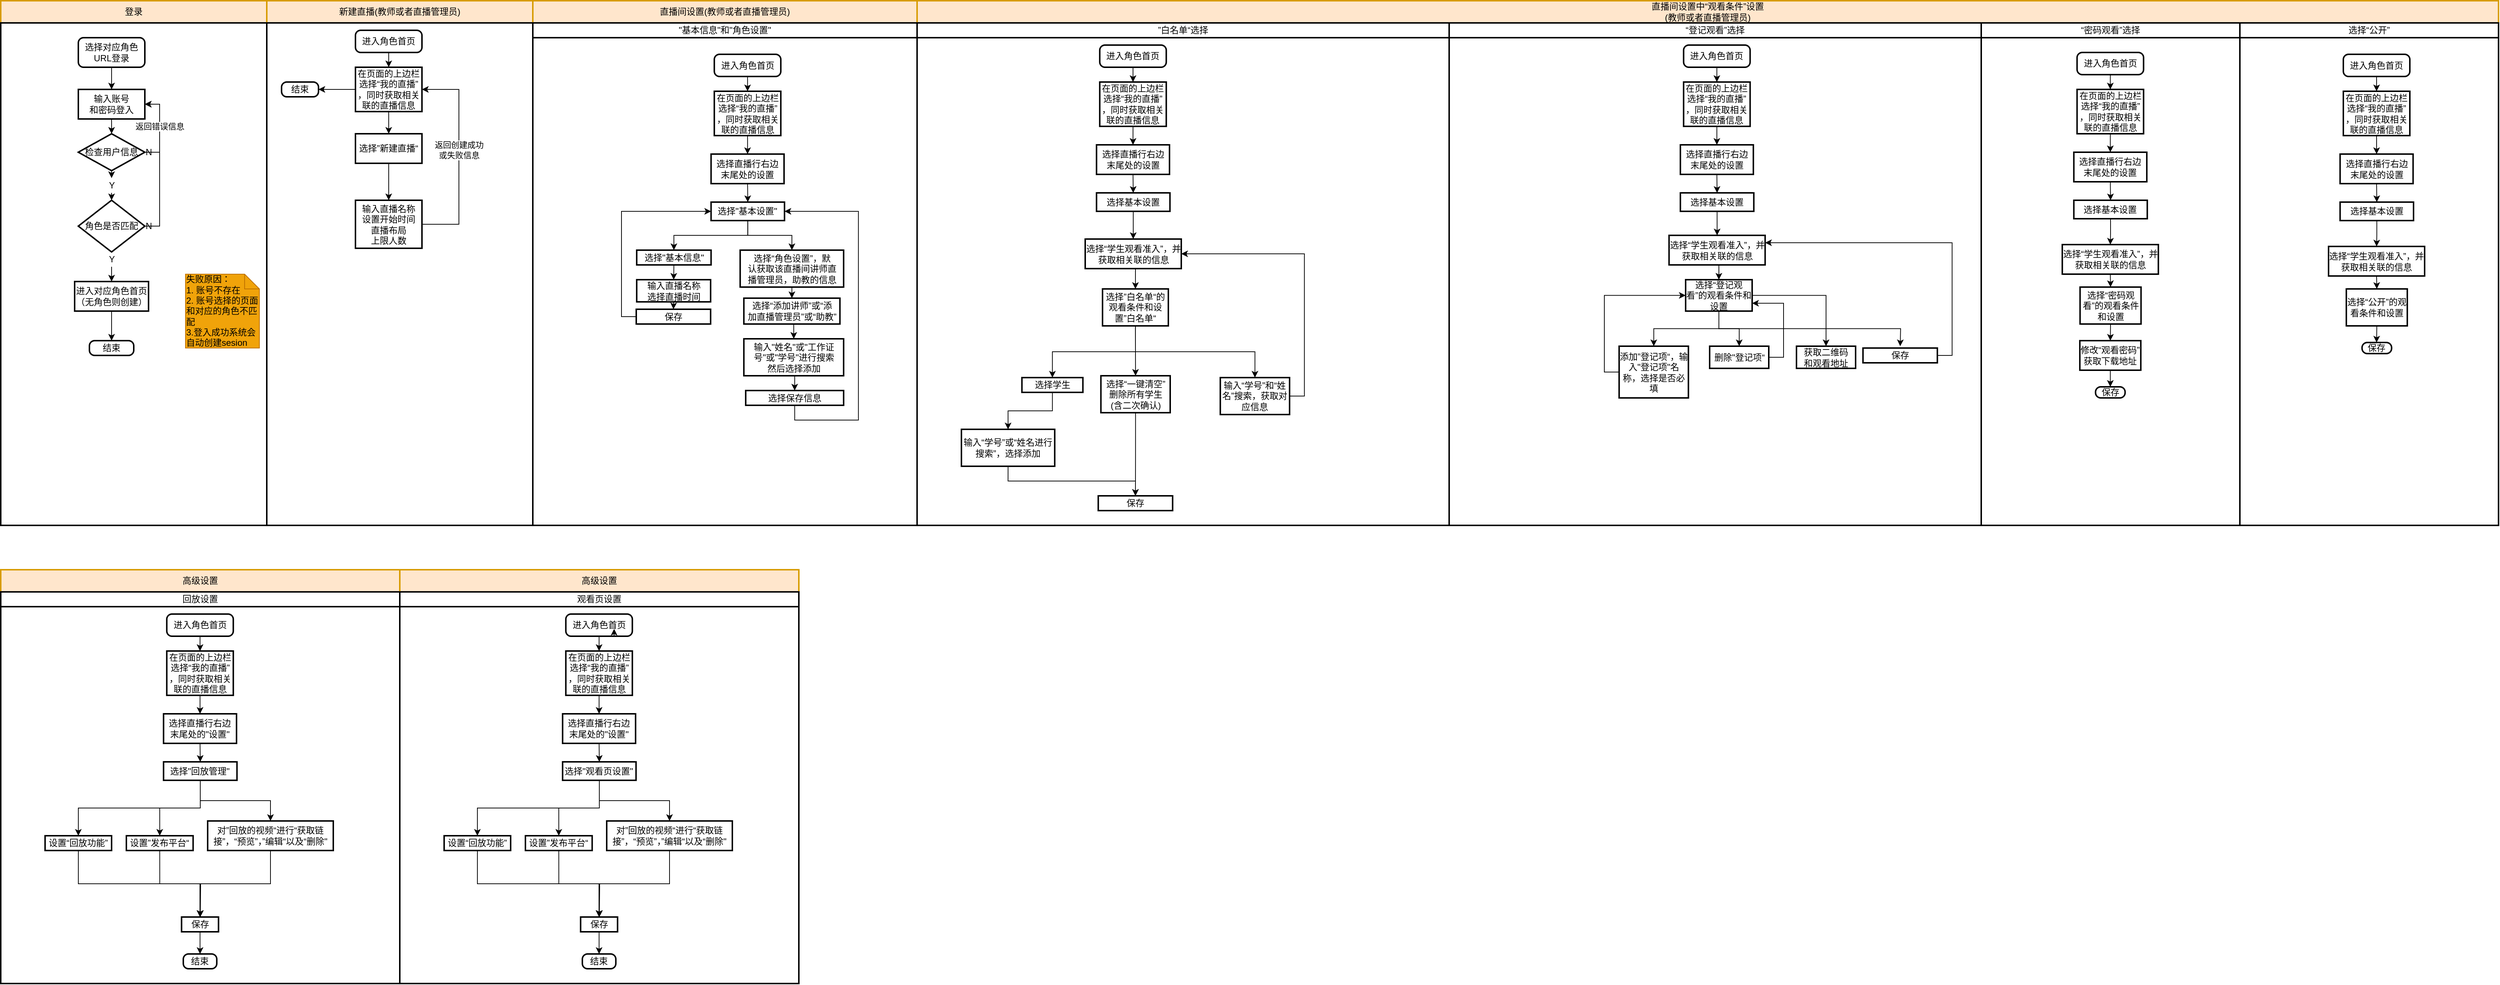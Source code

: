 <mxfile version="14.5.8" type="github">
  <diagram id="oA8IyKsF3Yx61ZeQC1-E" name="第 1 页">
    <mxGraphModel dx="1588" dy="1022" grid="1" gridSize="10" guides="1" tooltips="1" connect="1" arrows="0" fold="1" page="0" pageScale="1" pageWidth="827" pageHeight="1169" math="0" shadow="0">
      <root>
        <mxCell id="0" />
        <mxCell id="1" parent="0" />
        <mxCell id="oK837pcb2hJOdp0-e3fJ-58" value="直播间设置(教师或者直播管理员)" style="rounded=0;whiteSpace=wrap;html=1;absoluteArcSize=1;arcSize=14;strokeWidth=2;fillColor=#ffe6cc;strokeColor=#d79b00;" vertex="1" parent="1">
          <mxGeometry x="340" y="-180" width="520" height="30" as="geometry" />
        </mxCell>
        <mxCell id="oK837pcb2hJOdp0-e3fJ-33" value="新建直播(教师或者直播管理员)" style="rounded=0;whiteSpace=wrap;html=1;absoluteArcSize=1;arcSize=14;strokeWidth=2;fillColor=#ffe6cc;strokeColor=#d79b00;" vertex="1" parent="1">
          <mxGeometry x="-20" y="-180" width="360" height="30" as="geometry" />
        </mxCell>
        <mxCell id="wH8P1-acbnSa7T-rEP_i-136" value="登录" style="rounded=0;whiteSpace=wrap;html=1;absoluteArcSize=1;arcSize=14;strokeWidth=2;fillColor=#ffe6cc;strokeColor=#d79b00;" parent="1" vertex="1">
          <mxGeometry x="-380" y="-180" width="360" height="30" as="geometry" />
        </mxCell>
        <mxCell id="oK837pcb2hJOdp0-e3fJ-192" value="直播间设置中“观看条件”设置&lt;br&gt;(教师或者直播管理员)" style="rounded=0;whiteSpace=wrap;html=1;absoluteArcSize=1;arcSize=14;strokeWidth=2;fillColor=#ffe6cc;strokeColor=#d79b00;" vertex="1" parent="1">
          <mxGeometry x="860" y="-180" width="2140" height="30" as="geometry" />
        </mxCell>
        <mxCell id="oK837pcb2hJOdp0-e3fJ-337" value="" style="rounded=0;whiteSpace=wrap;html=1;absoluteArcSize=1;arcSize=14;strokeWidth=2;" vertex="1" parent="1">
          <mxGeometry x="2300" y="-150" width="350" height="680" as="geometry" />
        </mxCell>
        <mxCell id="oK837pcb2hJOdp0-e3fJ-332" value="" style="rounded=0;whiteSpace=wrap;html=1;absoluteArcSize=1;arcSize=14;strokeWidth=2;" vertex="1" parent="1">
          <mxGeometry x="1580" y="-150" width="720" height="680" as="geometry" />
        </mxCell>
        <mxCell id="oK837pcb2hJOdp0-e3fJ-239" value="" style="rounded=0;whiteSpace=wrap;html=1;absoluteArcSize=1;arcSize=14;strokeWidth=2;" vertex="1" parent="1">
          <mxGeometry x="860" y="-150" width="720" height="680" as="geometry" />
        </mxCell>
        <mxCell id="wH8P1-acbnSa7T-rEP_i-134" value="" style="rounded=0;whiteSpace=wrap;html=1;absoluteArcSize=1;arcSize=14;strokeWidth=2;" parent="1" vertex="1">
          <mxGeometry x="-380" y="-150" width="360" height="680" as="geometry" />
        </mxCell>
        <mxCell id="wH8P1-acbnSa7T-rEP_i-140" style="edgeStyle=orthogonalEdgeStyle;rounded=0;orthogonalLoop=1;jettySize=auto;html=1;exitX=0.5;exitY=1;exitDx=0;exitDy=0;" parent="1" source="wH8P1-acbnSa7T-rEP_i-137" target="wH8P1-acbnSa7T-rEP_i-139" edge="1">
          <mxGeometry relative="1" as="geometry" />
        </mxCell>
        <mxCell id="wH8P1-acbnSa7T-rEP_i-137" value="输入账号&lt;br&gt;和密码登入" style="rounded=0;whiteSpace=wrap;html=1;absoluteArcSize=1;arcSize=14;strokeWidth=2;" parent="1" vertex="1">
          <mxGeometry x="-275" y="-60" width="90" height="40" as="geometry" />
        </mxCell>
        <mxCell id="oK837pcb2hJOdp0-e3fJ-7" style="edgeStyle=orthogonalEdgeStyle;rounded=0;orthogonalLoop=1;jettySize=auto;html=1;exitX=0.5;exitY=1;exitDx=0;exitDy=0;exitPerimeter=0;entryX=0.5;entryY=0;entryDx=0;entryDy=0;entryPerimeter=0;" edge="1" parent="1" source="oK837pcb2hJOdp0-e3fJ-8" target="oK837pcb2hJOdp0-e3fJ-6">
          <mxGeometry relative="1" as="geometry" />
        </mxCell>
        <mxCell id="oK837pcb2hJOdp0-e3fJ-26" style="edgeStyle=orthogonalEdgeStyle;rounded=0;orthogonalLoop=1;jettySize=auto;html=1;exitX=1;exitY=0.5;exitDx=0;exitDy=0;exitPerimeter=0;entryX=1;entryY=0.5;entryDx=0;entryDy=0;" edge="1" parent="1" source="wH8P1-acbnSa7T-rEP_i-139" target="wH8P1-acbnSa7T-rEP_i-137">
          <mxGeometry relative="1" as="geometry" />
        </mxCell>
        <mxCell id="wH8P1-acbnSa7T-rEP_i-139" value="检查用户信息&lt;br&gt;" style="strokeWidth=2;html=1;shape=mxgraph.flowchart.decision;whiteSpace=wrap;rounded=0;" parent="1" vertex="1">
          <mxGeometry x="-275" width="90" height="50" as="geometry" />
        </mxCell>
        <mxCell id="oK837pcb2hJOdp0-e3fJ-11" style="edgeStyle=orthogonalEdgeStyle;rounded=0;orthogonalLoop=1;jettySize=auto;html=1;exitX=0.5;exitY=1;exitDx=0;exitDy=0;exitPerimeter=0;entryX=0.5;entryY=0;entryDx=0;entryDy=0;" edge="1" parent="1" source="oK837pcb2hJOdp0-e3fJ-12" target="oK837pcb2hJOdp0-e3fJ-10">
          <mxGeometry relative="1" as="geometry" />
        </mxCell>
        <mxCell id="oK837pcb2hJOdp0-e3fJ-24" style="edgeStyle=orthogonalEdgeStyle;rounded=0;orthogonalLoop=1;jettySize=auto;html=1;exitX=1;exitY=0.5;exitDx=0;exitDy=0;exitPerimeter=0;entryX=1;entryY=0.5;entryDx=0;entryDy=0;" edge="1" parent="1" source="oK837pcb2hJOdp0-e3fJ-6" target="wH8P1-acbnSa7T-rEP_i-137">
          <mxGeometry relative="1" as="geometry">
            <Array as="points">
              <mxPoint x="-165" y="125" />
              <mxPoint x="-165" y="-40" />
            </Array>
          </mxGeometry>
        </mxCell>
        <mxCell id="oK837pcb2hJOdp0-e3fJ-29" value="返回错误信息" style="edgeLabel;html=1;align=center;verticalAlign=middle;resizable=0;points=[];" vertex="1" connectable="0" parent="oK837pcb2hJOdp0-e3fJ-24">
          <mxGeometry x="0.512" relative="1" as="geometry">
            <mxPoint as="offset" />
          </mxGeometry>
        </mxCell>
        <mxCell id="oK837pcb2hJOdp0-e3fJ-6" value="角色是否匹配" style="strokeWidth=2;html=1;shape=mxgraph.flowchart.decision;whiteSpace=wrap;rounded=0;" vertex="1" parent="1">
          <mxGeometry x="-275" y="90" width="90" height="70" as="geometry" />
        </mxCell>
        <mxCell id="oK837pcb2hJOdp0-e3fJ-8" value="Y" style="text;html=1;resizable=0;autosize=1;align=center;verticalAlign=middle;points=[];fillColor=none;strokeColor=none;rounded=0;" vertex="1" parent="1">
          <mxGeometry x="-240" y="60" width="20" height="20" as="geometry" />
        </mxCell>
        <mxCell id="oK837pcb2hJOdp0-e3fJ-9" style="edgeStyle=orthogonalEdgeStyle;rounded=0;orthogonalLoop=1;jettySize=auto;html=1;exitX=0.5;exitY=1;exitDx=0;exitDy=0;exitPerimeter=0;entryX=0.5;entryY=0;entryDx=0;entryDy=0;entryPerimeter=0;" edge="1" parent="1" source="wH8P1-acbnSa7T-rEP_i-139" target="oK837pcb2hJOdp0-e3fJ-8">
          <mxGeometry relative="1" as="geometry">
            <mxPoint x="-230" y="50" as="sourcePoint" />
            <mxPoint x="-230" y="80" as="targetPoint" />
          </mxGeometry>
        </mxCell>
        <mxCell id="oK837pcb2hJOdp0-e3fJ-15" style="edgeStyle=orthogonalEdgeStyle;rounded=0;orthogonalLoop=1;jettySize=auto;html=1;exitX=0.5;exitY=1;exitDx=0;exitDy=0;entryX=0.5;entryY=0;entryDx=0;entryDy=0;" edge="1" parent="1" source="oK837pcb2hJOdp0-e3fJ-10" target="oK837pcb2hJOdp0-e3fJ-14">
          <mxGeometry relative="1" as="geometry" />
        </mxCell>
        <mxCell id="oK837pcb2hJOdp0-e3fJ-10" value="进入对应角色首页&lt;br&gt;（无角色则创建）" style="rounded=0;whiteSpace=wrap;html=1;absoluteArcSize=1;arcSize=14;strokeWidth=2;" vertex="1" parent="1">
          <mxGeometry x="-280" y="200" width="100" height="40" as="geometry" />
        </mxCell>
        <mxCell id="oK837pcb2hJOdp0-e3fJ-12" value="Y" style="text;html=1;resizable=0;autosize=1;align=center;verticalAlign=middle;points=[];fillColor=none;strokeColor=none;rounded=0;" vertex="1" parent="1">
          <mxGeometry x="-240" y="160" width="20" height="20" as="geometry" />
        </mxCell>
        <mxCell id="oK837pcb2hJOdp0-e3fJ-13" style="edgeStyle=orthogonalEdgeStyle;rounded=0;orthogonalLoop=1;jettySize=auto;html=1;exitX=0.5;exitY=1;exitDx=0;exitDy=0;exitPerimeter=0;entryX=0.5;entryY=0;entryDx=0;entryDy=0;" edge="1" parent="1" source="oK837pcb2hJOdp0-e3fJ-6" target="oK837pcb2hJOdp0-e3fJ-12">
          <mxGeometry relative="1" as="geometry">
            <mxPoint x="-230" y="160" as="sourcePoint" />
            <mxPoint x="-230" y="200" as="targetPoint" />
          </mxGeometry>
        </mxCell>
        <mxCell id="oK837pcb2hJOdp0-e3fJ-14" value="结束" style="rounded=1;whiteSpace=wrap;html=1;absoluteArcSize=1;arcSize=14;strokeWidth=2;" vertex="1" parent="1">
          <mxGeometry x="-260" y="280" width="60" height="20" as="geometry" />
        </mxCell>
        <mxCell id="oK837pcb2hJOdp0-e3fJ-19" style="edgeStyle=orthogonalEdgeStyle;rounded=0;orthogonalLoop=1;jettySize=auto;html=1;exitX=0.5;exitY=1;exitDx=0;exitDy=0;entryX=0.5;entryY=0;entryDx=0;entryDy=0;" edge="1" parent="1" source="oK837pcb2hJOdp0-e3fJ-18" target="wH8P1-acbnSa7T-rEP_i-137">
          <mxGeometry relative="1" as="geometry" />
        </mxCell>
        <mxCell id="oK837pcb2hJOdp0-e3fJ-18" value="选择对应角色&lt;br&gt;URL登录" style="rounded=1;whiteSpace=wrap;html=1;absoluteArcSize=1;arcSize=14;strokeWidth=2;" vertex="1" parent="1">
          <mxGeometry x="-275" y="-130" width="90" height="40" as="geometry" />
        </mxCell>
        <mxCell id="oK837pcb2hJOdp0-e3fJ-27" value="N" style="text;html=1;resizable=0;autosize=1;align=center;verticalAlign=middle;points=[];fillColor=none;strokeColor=none;rounded=0;" vertex="1" parent="1">
          <mxGeometry x="-190" y="115" width="20" height="20" as="geometry" />
        </mxCell>
        <mxCell id="oK837pcb2hJOdp0-e3fJ-28" value="N" style="text;html=1;resizable=0;autosize=1;align=center;verticalAlign=middle;points=[];fillColor=none;strokeColor=none;rounded=0;" vertex="1" parent="1">
          <mxGeometry x="-190" y="15" width="20" height="20" as="geometry" />
        </mxCell>
        <mxCell id="oK837pcb2hJOdp0-e3fJ-31" value="&lt;div style=&quot;text-align: left&quot;&gt;&lt;span style=&quot;color: rgb(0 , 0 , 0)&quot;&gt;失败原因：&lt;/span&gt;&lt;/div&gt;&lt;span style=&quot;color: rgb(0 , 0 , 0)&quot;&gt;&lt;div style=&quot;text-align: left&quot;&gt;&lt;span&gt;1. 账号不存在&lt;/span&gt;&lt;/div&gt;&lt;div style=&quot;text-align: left&quot;&gt;&lt;span&gt;2. 账号选择的页面和对应的角色不匹配&lt;/span&gt;&lt;/div&gt;&lt;div style=&quot;text-align: left&quot;&gt;&lt;span&gt;3.登入成功系统会自动创建sesion&lt;/span&gt;&lt;/div&gt;&lt;/span&gt;" style="shape=note;size=20;whiteSpace=wrap;html=1;rounded=1;fillColor=#f0a30a;strokeColor=#BD7000;fontColor=#ffffff;" vertex="1" parent="1">
          <mxGeometry x="-130" y="190" width="100" height="100" as="geometry" />
        </mxCell>
        <mxCell id="oK837pcb2hJOdp0-e3fJ-34" value="" style="rounded=0;whiteSpace=wrap;html=1;absoluteArcSize=1;arcSize=14;strokeWidth=2;" vertex="1" parent="1">
          <mxGeometry x="-20" y="-150" width="360" height="680" as="geometry" />
        </mxCell>
        <mxCell id="oK837pcb2hJOdp0-e3fJ-53" style="edgeStyle=orthogonalEdgeStyle;rounded=0;orthogonalLoop=1;jettySize=auto;html=1;exitX=0.5;exitY=1;exitDx=0;exitDy=0;entryX=0.5;entryY=0;entryDx=0;entryDy=0;" edge="1" parent="1" source="oK837pcb2hJOdp0-e3fJ-35" target="oK837pcb2hJOdp0-e3fJ-43">
          <mxGeometry relative="1" as="geometry" />
        </mxCell>
        <mxCell id="oK837pcb2hJOdp0-e3fJ-35" value="进入角色首页" style="rounded=1;whiteSpace=wrap;html=1;absoluteArcSize=1;arcSize=14;strokeWidth=2;" vertex="1" parent="1">
          <mxGeometry x="100" y="-140" width="90" height="30" as="geometry" />
        </mxCell>
        <mxCell id="oK837pcb2hJOdp0-e3fJ-39" style="edgeStyle=orthogonalEdgeStyle;rounded=0;orthogonalLoop=1;jettySize=auto;html=1;exitX=0.5;exitY=1;exitDx=0;exitDy=0;entryX=0.5;entryY=0;entryDx=0;entryDy=0;" edge="1" parent="1" source="oK837pcb2hJOdp0-e3fJ-36" target="oK837pcb2hJOdp0-e3fJ-38">
          <mxGeometry relative="1" as="geometry" />
        </mxCell>
        <mxCell id="oK837pcb2hJOdp0-e3fJ-36" value="选择”新建直播“" style="rounded=0;whiteSpace=wrap;html=1;absoluteArcSize=1;arcSize=14;strokeWidth=2;" vertex="1" parent="1">
          <mxGeometry x="100" width="90" height="40" as="geometry" />
        </mxCell>
        <mxCell id="oK837pcb2hJOdp0-e3fJ-54" style="edgeStyle=orthogonalEdgeStyle;rounded=0;orthogonalLoop=1;jettySize=auto;html=1;exitX=1;exitY=0.5;exitDx=0;exitDy=0;entryX=1;entryY=0.5;entryDx=0;entryDy=0;" edge="1" parent="1" source="oK837pcb2hJOdp0-e3fJ-38" target="oK837pcb2hJOdp0-e3fJ-43">
          <mxGeometry relative="1" as="geometry">
            <Array as="points">
              <mxPoint x="240" y="123" />
              <mxPoint x="240" y="-60" />
            </Array>
          </mxGeometry>
        </mxCell>
        <mxCell id="oK837pcb2hJOdp0-e3fJ-55" value="返回创建成功&lt;br&gt;或失败信息" style="edgeLabel;html=1;align=center;verticalAlign=middle;resizable=0;points=[];" vertex="1" connectable="0" parent="oK837pcb2hJOdp0-e3fJ-54">
          <mxGeometry x="0.07" relative="1" as="geometry">
            <mxPoint as="offset" />
          </mxGeometry>
        </mxCell>
        <mxCell id="oK837pcb2hJOdp0-e3fJ-38" value="输入直播名称&lt;br&gt;设置开始时间&lt;br&gt;直播布局&lt;br&gt;上限人数" style="rounded=0;whiteSpace=wrap;html=1;absoluteArcSize=1;arcSize=14;strokeWidth=2;" vertex="1" parent="1">
          <mxGeometry x="100" y="90" width="90" height="65" as="geometry" />
        </mxCell>
        <mxCell id="oK837pcb2hJOdp0-e3fJ-45" style="edgeStyle=orthogonalEdgeStyle;rounded=0;orthogonalLoop=1;jettySize=auto;html=1;exitX=0.5;exitY=1;exitDx=0;exitDy=0;entryX=0.5;entryY=0;entryDx=0;entryDy=0;" edge="1" parent="1" source="oK837pcb2hJOdp0-e3fJ-43" target="oK837pcb2hJOdp0-e3fJ-36">
          <mxGeometry relative="1" as="geometry" />
        </mxCell>
        <mxCell id="oK837pcb2hJOdp0-e3fJ-57" style="edgeStyle=orthogonalEdgeStyle;rounded=0;orthogonalLoop=1;jettySize=auto;html=1;exitX=0;exitY=0.5;exitDx=0;exitDy=0;entryX=1;entryY=0.5;entryDx=0;entryDy=0;" edge="1" parent="1" source="oK837pcb2hJOdp0-e3fJ-43" target="oK837pcb2hJOdp0-e3fJ-56">
          <mxGeometry relative="1" as="geometry" />
        </mxCell>
        <mxCell id="oK837pcb2hJOdp0-e3fJ-43" value="在页面的上边栏&lt;br&gt;选择“我的直播”&lt;br&gt;，同时获取相关联的直播信息" style="rounded=0;whiteSpace=wrap;html=1;absoluteArcSize=1;arcSize=14;strokeWidth=2;" vertex="1" parent="1">
          <mxGeometry x="100" y="-90" width="90" height="60" as="geometry" />
        </mxCell>
        <mxCell id="oK837pcb2hJOdp0-e3fJ-56" value="结束" style="rounded=1;whiteSpace=wrap;html=1;absoluteArcSize=1;arcSize=14;strokeWidth=2;" vertex="1" parent="1">
          <mxGeometry y="-70" width="50" height="20" as="geometry" />
        </mxCell>
        <mxCell id="oK837pcb2hJOdp0-e3fJ-59" value="" style="rounded=0;whiteSpace=wrap;html=1;absoluteArcSize=1;arcSize=14;strokeWidth=2;" vertex="1" parent="1">
          <mxGeometry x="340" y="-150" width="520" height="680" as="geometry" />
        </mxCell>
        <mxCell id="oK837pcb2hJOdp0-e3fJ-62" style="edgeStyle=orthogonalEdgeStyle;rounded=0;orthogonalLoop=1;jettySize=auto;html=1;exitX=0.5;exitY=1;exitDx=0;exitDy=0;entryX=0.5;entryY=0;entryDx=0;entryDy=0;" edge="1" parent="1" source="oK837pcb2hJOdp0-e3fJ-60" target="oK837pcb2hJOdp0-e3fJ-61">
          <mxGeometry relative="1" as="geometry" />
        </mxCell>
        <mxCell id="oK837pcb2hJOdp0-e3fJ-60" value="进入角色首页" style="rounded=1;whiteSpace=wrap;html=1;absoluteArcSize=1;arcSize=14;strokeWidth=2;" vertex="1" parent="1">
          <mxGeometry x="585.6" y="-107.5" width="90" height="30" as="geometry" />
        </mxCell>
        <mxCell id="oK837pcb2hJOdp0-e3fJ-64" style="edgeStyle=orthogonalEdgeStyle;rounded=0;orthogonalLoop=1;jettySize=auto;html=1;exitX=0.5;exitY=1;exitDx=0;exitDy=0;entryX=0.5;entryY=0;entryDx=0;entryDy=0;" edge="1" parent="1" source="oK837pcb2hJOdp0-e3fJ-61" target="oK837pcb2hJOdp0-e3fJ-63">
          <mxGeometry relative="1" as="geometry" />
        </mxCell>
        <mxCell id="oK837pcb2hJOdp0-e3fJ-61" value="在页面的上边栏&lt;br&gt;选择“我的直播”&lt;br&gt;，同时获取相关联的直播信息" style="rounded=0;whiteSpace=wrap;html=1;absoluteArcSize=1;arcSize=14;strokeWidth=2;" vertex="1" parent="1">
          <mxGeometry x="585.6" y="-57.5" width="90" height="60" as="geometry" />
        </mxCell>
        <mxCell id="oK837pcb2hJOdp0-e3fJ-66" style="edgeStyle=orthogonalEdgeStyle;rounded=0;orthogonalLoop=1;jettySize=auto;html=1;exitX=0.5;exitY=1;exitDx=0;exitDy=0;entryX=0.5;entryY=0;entryDx=0;entryDy=0;" edge="1" parent="1" source="oK837pcb2hJOdp0-e3fJ-63" target="oK837pcb2hJOdp0-e3fJ-65">
          <mxGeometry relative="1" as="geometry" />
        </mxCell>
        <mxCell id="oK837pcb2hJOdp0-e3fJ-63" value="选择直播行右边&lt;br&gt;末尾处的设置" style="rounded=0;whiteSpace=wrap;html=1;absoluteArcSize=1;arcSize=14;strokeWidth=2;" vertex="1" parent="1">
          <mxGeometry x="581.23" y="27.5" width="98.75" height="40" as="geometry" />
        </mxCell>
        <mxCell id="oK837pcb2hJOdp0-e3fJ-68" style="edgeStyle=orthogonalEdgeStyle;rounded=0;orthogonalLoop=1;jettySize=auto;html=1;exitX=0.5;exitY=1;exitDx=0;exitDy=0;entryX=0.5;entryY=0;entryDx=0;entryDy=0;" edge="1" parent="1" source="oK837pcb2hJOdp0-e3fJ-65" target="oK837pcb2hJOdp0-e3fJ-67">
          <mxGeometry relative="1" as="geometry" />
        </mxCell>
        <mxCell id="oK837pcb2hJOdp0-e3fJ-76" style="edgeStyle=orthogonalEdgeStyle;rounded=0;orthogonalLoop=1;jettySize=auto;html=1;exitX=0.5;exitY=1;exitDx=0;exitDy=0;entryX=0.5;entryY=0;entryDx=0;entryDy=0;" edge="1" parent="1" source="oK837pcb2hJOdp0-e3fJ-65" target="oK837pcb2hJOdp0-e3fJ-74">
          <mxGeometry relative="1" as="geometry" />
        </mxCell>
        <mxCell id="oK837pcb2hJOdp0-e3fJ-65" value="选择&quot;基本设置&quot;" style="rounded=0;whiteSpace=wrap;html=1;absoluteArcSize=1;arcSize=14;strokeWidth=2;" vertex="1" parent="1">
          <mxGeometry x="581.23" y="92.5" width="99.37" height="25" as="geometry" />
        </mxCell>
        <mxCell id="oK837pcb2hJOdp0-e3fJ-70" style="edgeStyle=orthogonalEdgeStyle;rounded=0;orthogonalLoop=1;jettySize=auto;html=1;exitX=0.5;exitY=1;exitDx=0;exitDy=0;entryX=0.5;entryY=0;entryDx=0;entryDy=0;" edge="1" parent="1" source="oK837pcb2hJOdp0-e3fJ-67" target="oK837pcb2hJOdp0-e3fJ-69">
          <mxGeometry relative="1" as="geometry" />
        </mxCell>
        <mxCell id="oK837pcb2hJOdp0-e3fJ-67" value="选择&quot;基本信息&quot;" style="rounded=0;whiteSpace=wrap;html=1;absoluteArcSize=1;arcSize=14;strokeWidth=2;" vertex="1" parent="1">
          <mxGeometry x="480.6" y="157.5" width="100.63" height="20" as="geometry" />
        </mxCell>
        <mxCell id="oK837pcb2hJOdp0-e3fJ-72" style="edgeStyle=orthogonalEdgeStyle;rounded=0;orthogonalLoop=1;jettySize=auto;html=1;exitX=0.5;exitY=1;exitDx=0;exitDy=0;entryX=0.5;entryY=0;entryDx=0;entryDy=0;" edge="1" parent="1" source="oK837pcb2hJOdp0-e3fJ-69" target="oK837pcb2hJOdp0-e3fJ-71">
          <mxGeometry relative="1" as="geometry" />
        </mxCell>
        <mxCell id="oK837pcb2hJOdp0-e3fJ-69" value="输入直播名称&lt;br&gt;选择直播时间" style="rounded=0;whiteSpace=wrap;html=1;absoluteArcSize=1;arcSize=14;strokeWidth=2;" vertex="1" parent="1">
          <mxGeometry x="480.6" y="197.5" width="100" height="30" as="geometry" />
        </mxCell>
        <mxCell id="oK837pcb2hJOdp0-e3fJ-73" style="edgeStyle=orthogonalEdgeStyle;rounded=0;orthogonalLoop=1;jettySize=auto;html=1;exitX=0;exitY=0.5;exitDx=0;exitDy=0;entryX=0;entryY=0.5;entryDx=0;entryDy=0;" edge="1" parent="1" source="oK837pcb2hJOdp0-e3fJ-71" target="oK837pcb2hJOdp0-e3fJ-65">
          <mxGeometry relative="1" as="geometry" />
        </mxCell>
        <mxCell id="oK837pcb2hJOdp0-e3fJ-71" value="保存" style="rounded=0;whiteSpace=wrap;html=1;absoluteArcSize=1;arcSize=14;strokeWidth=2;" vertex="1" parent="1">
          <mxGeometry x="479.97" y="237.5" width="100.63" height="20" as="geometry" />
        </mxCell>
        <mxCell id="oK837pcb2hJOdp0-e3fJ-79" style="edgeStyle=orthogonalEdgeStyle;rounded=0;orthogonalLoop=1;jettySize=auto;html=1;exitX=0.5;exitY=1;exitDx=0;exitDy=0;entryX=0.5;entryY=0;entryDx=0;entryDy=0;" edge="1" parent="1" source="oK837pcb2hJOdp0-e3fJ-74" target="oK837pcb2hJOdp0-e3fJ-78">
          <mxGeometry relative="1" as="geometry" />
        </mxCell>
        <mxCell id="oK837pcb2hJOdp0-e3fJ-74" value="选择“角色设置”，默&lt;br&gt;认获取该直播间讲师直&lt;br&gt;播管理员，助教的信息" style="rounded=0;whiteSpace=wrap;html=1;absoluteArcSize=1;arcSize=14;strokeWidth=2;" vertex="1" parent="1">
          <mxGeometry x="620.6" y="157.5" width="140" height="50" as="geometry" />
        </mxCell>
        <mxCell id="oK837pcb2hJOdp0-e3fJ-81" style="edgeStyle=orthogonalEdgeStyle;rounded=0;orthogonalLoop=1;jettySize=auto;html=1;exitX=0.5;exitY=1;exitDx=0;exitDy=0;entryX=0.5;entryY=0;entryDx=0;entryDy=0;" edge="1" parent="1" source="oK837pcb2hJOdp0-e3fJ-78" target="oK837pcb2hJOdp0-e3fJ-80">
          <mxGeometry relative="1" as="geometry" />
        </mxCell>
        <mxCell id="oK837pcb2hJOdp0-e3fJ-78" value="选择“添加讲师”或“添&lt;br&gt;加直播管理员”或“助教”" style="rounded=0;whiteSpace=wrap;html=1;absoluteArcSize=1;arcSize=14;strokeWidth=2;" vertex="1" parent="1">
          <mxGeometry x="625.6" y="222.5" width="130" height="35" as="geometry" />
        </mxCell>
        <mxCell id="oK837pcb2hJOdp0-e3fJ-83" style="edgeStyle=orthogonalEdgeStyle;rounded=0;orthogonalLoop=1;jettySize=auto;html=1;exitX=0.5;exitY=1;exitDx=0;exitDy=0;entryX=0.5;entryY=0;entryDx=0;entryDy=0;" edge="1" parent="1" source="oK837pcb2hJOdp0-e3fJ-80" target="oK837pcb2hJOdp0-e3fJ-82">
          <mxGeometry relative="1" as="geometry" />
        </mxCell>
        <mxCell id="oK837pcb2hJOdp0-e3fJ-80" value="输入&quot;姓名&quot;或&quot;工作证&lt;br&gt;号&quot;或&quot;学号&quot;进行搜索&lt;br&gt;然后选择添加" style="rounded=0;whiteSpace=wrap;html=1;absoluteArcSize=1;arcSize=14;strokeWidth=2;" vertex="1" parent="1">
          <mxGeometry x="625.6" y="277.5" width="135" height="50" as="geometry" />
        </mxCell>
        <mxCell id="oK837pcb2hJOdp0-e3fJ-84" style="edgeStyle=orthogonalEdgeStyle;rounded=0;orthogonalLoop=1;jettySize=auto;html=1;exitX=0.5;exitY=1;exitDx=0;exitDy=0;entryX=1;entryY=0.5;entryDx=0;entryDy=0;" edge="1" parent="1" source="oK837pcb2hJOdp0-e3fJ-82" target="oK837pcb2hJOdp0-e3fJ-65">
          <mxGeometry relative="1" as="geometry">
            <Array as="points">
              <mxPoint x="694.6" y="387.5" />
              <mxPoint x="780.6" y="387.5" />
              <mxPoint x="780.6" y="105.5" />
            </Array>
          </mxGeometry>
        </mxCell>
        <mxCell id="oK837pcb2hJOdp0-e3fJ-82" value="选择保存信息" style="rounded=0;whiteSpace=wrap;html=1;absoluteArcSize=1;arcSize=14;strokeWidth=2;" vertex="1" parent="1">
          <mxGeometry x="628.1" y="347.5" width="132.5" height="20" as="geometry" />
        </mxCell>
        <mxCell id="oK837pcb2hJOdp0-e3fJ-124" style="edgeStyle=orthogonalEdgeStyle;rounded=0;orthogonalLoop=1;jettySize=auto;html=1;exitX=0.5;exitY=1;exitDx=0;exitDy=0;entryX=0.5;entryY=0;entryDx=0;entryDy=0;" edge="1" parent="1" source="oK837pcb2hJOdp0-e3fJ-125" target="oK837pcb2hJOdp0-e3fJ-127">
          <mxGeometry relative="1" as="geometry" />
        </mxCell>
        <mxCell id="oK837pcb2hJOdp0-e3fJ-125" value="进入角色首页" style="rounded=1;whiteSpace=wrap;html=1;absoluteArcSize=1;arcSize=14;strokeWidth=2;" vertex="1" parent="1">
          <mxGeometry x="1107.19" y="-120" width="90" height="30" as="geometry" />
        </mxCell>
        <mxCell id="oK837pcb2hJOdp0-e3fJ-126" style="edgeStyle=orthogonalEdgeStyle;rounded=0;orthogonalLoop=1;jettySize=auto;html=1;exitX=0.5;exitY=1;exitDx=0;exitDy=0;entryX=0.5;entryY=0;entryDx=0;entryDy=0;" edge="1" parent="1" source="oK837pcb2hJOdp0-e3fJ-127" target="oK837pcb2hJOdp0-e3fJ-129">
          <mxGeometry relative="1" as="geometry" />
        </mxCell>
        <mxCell id="oK837pcb2hJOdp0-e3fJ-127" value="在页面的上边栏&lt;br&gt;选择“我的直播”&lt;br&gt;，同时获取相关联的直播信息" style="rounded=0;whiteSpace=wrap;html=1;absoluteArcSize=1;arcSize=14;strokeWidth=2;" vertex="1" parent="1">
          <mxGeometry x="1107.19" y="-70" width="90" height="60" as="geometry" />
        </mxCell>
        <mxCell id="oK837pcb2hJOdp0-e3fJ-128" style="edgeStyle=orthogonalEdgeStyle;rounded=0;orthogonalLoop=1;jettySize=auto;html=1;exitX=0.5;exitY=1;exitDx=0;exitDy=0;entryX=0.5;entryY=0;entryDx=0;entryDy=0;" edge="1" parent="1" source="oK837pcb2hJOdp0-e3fJ-129" target="oK837pcb2hJOdp0-e3fJ-133">
          <mxGeometry relative="1" as="geometry" />
        </mxCell>
        <mxCell id="oK837pcb2hJOdp0-e3fJ-129" value="选择直播行右边&lt;br&gt;末尾处的设置" style="rounded=0;whiteSpace=wrap;html=1;absoluteArcSize=1;arcSize=14;strokeWidth=2;" vertex="1" parent="1">
          <mxGeometry x="1102.82" y="15" width="98.75" height="40" as="geometry" />
        </mxCell>
        <mxCell id="oK837pcb2hJOdp0-e3fJ-132" style="edgeStyle=orthogonalEdgeStyle;rounded=0;orthogonalLoop=1;jettySize=auto;html=1;exitX=0.5;exitY=1;exitDx=0;exitDy=0;" edge="1" parent="1" source="oK837pcb2hJOdp0-e3fJ-133" target="oK837pcb2hJOdp0-e3fJ-145">
          <mxGeometry relative="1" as="geometry" />
        </mxCell>
        <mxCell id="oK837pcb2hJOdp0-e3fJ-133" value="选择基本设置" style="rounded=0;whiteSpace=wrap;html=1;absoluteArcSize=1;arcSize=14;strokeWidth=2;" vertex="1" parent="1">
          <mxGeometry x="1102.82" y="80" width="99.37" height="25" as="geometry" />
        </mxCell>
        <mxCell id="oK837pcb2hJOdp0-e3fJ-177" style="edgeStyle=orthogonalEdgeStyle;rounded=0;orthogonalLoop=1;jettySize=auto;html=1;exitX=0.5;exitY=1;exitDx=0;exitDy=0;entryX=0.5;entryY=0;entryDx=0;entryDy=0;" edge="1" parent="1" source="oK837pcb2hJOdp0-e3fJ-145" target="oK837pcb2hJOdp0-e3fJ-153">
          <mxGeometry relative="1" as="geometry" />
        </mxCell>
        <mxCell id="oK837pcb2hJOdp0-e3fJ-145" value="选择“学生观看准入”，并&lt;br&gt;获取相关联的信息" style="rounded=0;whiteSpace=wrap;html=1;absoluteArcSize=1;arcSize=14;strokeWidth=2;" vertex="1" parent="1">
          <mxGeometry x="1087.5" y="142.5" width="130" height="40" as="geometry" />
        </mxCell>
        <mxCell id="oK837pcb2hJOdp0-e3fJ-150" style="edgeStyle=orthogonalEdgeStyle;rounded=0;orthogonalLoop=1;jettySize=auto;html=1;exitX=0.5;exitY=1;exitDx=0;exitDy=0;entryX=0.5;entryY=0;entryDx=0;entryDy=0;" edge="1" parent="1" source="oK837pcb2hJOdp0-e3fJ-153" target="oK837pcb2hJOdp0-e3fJ-155">
          <mxGeometry relative="1" as="geometry" />
        </mxCell>
        <mxCell id="oK837pcb2hJOdp0-e3fJ-151" style="edgeStyle=orthogonalEdgeStyle;rounded=0;orthogonalLoop=1;jettySize=auto;html=1;exitX=0.5;exitY=1;exitDx=0;exitDy=0;entryX=0.5;entryY=0;entryDx=0;entryDy=0;" edge="1" parent="1" source="oK837pcb2hJOdp0-e3fJ-153" target="oK837pcb2hJOdp0-e3fJ-159">
          <mxGeometry relative="1" as="geometry" />
        </mxCell>
        <mxCell id="oK837pcb2hJOdp0-e3fJ-152" style="edgeStyle=orthogonalEdgeStyle;rounded=0;orthogonalLoop=1;jettySize=auto;html=1;exitX=0.5;exitY=1;exitDx=0;exitDy=0;entryX=0.5;entryY=0;entryDx=0;entryDy=0;" edge="1" parent="1" source="oK837pcb2hJOdp0-e3fJ-153" target="oK837pcb2hJOdp0-e3fJ-161">
          <mxGeometry relative="1" as="geometry" />
        </mxCell>
        <mxCell id="oK837pcb2hJOdp0-e3fJ-153" value="选择”白名单“的观看条件和设置”白名单“" style="rounded=0;whiteSpace=wrap;html=1;absoluteArcSize=1;arcSize=14;strokeWidth=2;" vertex="1" parent="1">
          <mxGeometry x="1110.94" y="210" width="89.06" height="50" as="geometry" />
        </mxCell>
        <mxCell id="oK837pcb2hJOdp0-e3fJ-154" style="edgeStyle=orthogonalEdgeStyle;rounded=0;orthogonalLoop=1;jettySize=auto;html=1;exitX=0.5;exitY=1;exitDx=0;exitDy=0;entryX=0.5;entryY=0;entryDx=0;entryDy=0;" edge="1" parent="1" source="oK837pcb2hJOdp0-e3fJ-155" target="oK837pcb2hJOdp0-e3fJ-157">
          <mxGeometry relative="1" as="geometry" />
        </mxCell>
        <mxCell id="oK837pcb2hJOdp0-e3fJ-155" value="选择学生" style="rounded=0;whiteSpace=wrap;html=1;absoluteArcSize=1;arcSize=14;strokeWidth=2;" vertex="1" parent="1">
          <mxGeometry x="1001.87" y="330" width="82.5" height="20" as="geometry" />
        </mxCell>
        <mxCell id="oK837pcb2hJOdp0-e3fJ-156" style="edgeStyle=orthogonalEdgeStyle;rounded=0;orthogonalLoop=1;jettySize=auto;html=1;exitX=0.5;exitY=1;exitDx=0;exitDy=0;entryX=0.5;entryY=0;entryDx=0;entryDy=0;" edge="1" parent="1" source="oK837pcb2hJOdp0-e3fJ-157" target="oK837pcb2hJOdp0-e3fJ-163">
          <mxGeometry relative="1" as="geometry" />
        </mxCell>
        <mxCell id="oK837pcb2hJOdp0-e3fJ-157" value="输入“学号”或“姓名进行&lt;br&gt;搜索”，选择添加" style="rounded=0;whiteSpace=wrap;html=1;absoluteArcSize=1;arcSize=14;strokeWidth=2;" vertex="1" parent="1">
          <mxGeometry x="920" y="400" width="126.25" height="50" as="geometry" />
        </mxCell>
        <mxCell id="oK837pcb2hJOdp0-e3fJ-158" style="edgeStyle=orthogonalEdgeStyle;rounded=0;orthogonalLoop=1;jettySize=auto;html=1;exitX=0.5;exitY=1;exitDx=0;exitDy=0;entryX=0.5;entryY=0;entryDx=0;entryDy=0;" edge="1" parent="1" source="oK837pcb2hJOdp0-e3fJ-159" target="oK837pcb2hJOdp0-e3fJ-163">
          <mxGeometry relative="1" as="geometry" />
        </mxCell>
        <mxCell id="oK837pcb2hJOdp0-e3fJ-159" value="选择“一键清空”&lt;br&gt;删除所有学生&lt;br&gt;(含二次确认)" style="rounded=0;whiteSpace=wrap;html=1;absoluteArcSize=1;arcSize=14;strokeWidth=2;" vertex="1" parent="1">
          <mxGeometry x="1108.75" y="327.5" width="93.75" height="50" as="geometry" />
        </mxCell>
        <mxCell id="oK837pcb2hJOdp0-e3fJ-238" style="edgeStyle=orthogonalEdgeStyle;rounded=0;orthogonalLoop=1;jettySize=auto;html=1;exitX=1;exitY=0.5;exitDx=0;exitDy=0;entryX=1;entryY=0.5;entryDx=0;entryDy=0;" edge="1" parent="1" source="oK837pcb2hJOdp0-e3fJ-161" target="oK837pcb2hJOdp0-e3fJ-145">
          <mxGeometry relative="1" as="geometry" />
        </mxCell>
        <mxCell id="oK837pcb2hJOdp0-e3fJ-161" value="输入“学号”和“姓&lt;br&gt;名”搜索，获取对&lt;br&gt;应信息" style="rounded=0;whiteSpace=wrap;html=1;absoluteArcSize=1;arcSize=14;strokeWidth=2;" vertex="1" parent="1">
          <mxGeometry x="1270.31" y="330" width="93.75" height="50" as="geometry" />
        </mxCell>
        <mxCell id="oK837pcb2hJOdp0-e3fJ-163" value="保存" style="rounded=0;whiteSpace=wrap;html=1;absoluteArcSize=1;arcSize=14;strokeWidth=2;" vertex="1" parent="1">
          <mxGeometry x="1105.16" y="490" width="100.63" height="20" as="geometry" />
        </mxCell>
        <mxCell id="oK837pcb2hJOdp0-e3fJ-174" value="&quot;基本信息&quot;和&quot;角色设置&quot;" style="rounded=0;whiteSpace=wrap;html=1;absoluteArcSize=1;arcSize=14;strokeWidth=2;" vertex="1" parent="1">
          <mxGeometry x="340" y="-150" width="520" height="20" as="geometry" />
        </mxCell>
        <mxCell id="oK837pcb2hJOdp0-e3fJ-175" value="”白名单“选择" style="rounded=0;whiteSpace=wrap;html=1;absoluteArcSize=1;arcSize=14;strokeWidth=2;" vertex="1" parent="1">
          <mxGeometry x="860" y="-150" width="720" height="20" as="geometry" />
        </mxCell>
        <mxCell id="oK837pcb2hJOdp0-e3fJ-241" style="edgeStyle=orthogonalEdgeStyle;rounded=0;orthogonalLoop=1;jettySize=auto;html=1;exitX=0.5;exitY=1;exitDx=0;exitDy=0;entryX=0.5;entryY=0;entryDx=0;entryDy=0;" edge="1" parent="1" source="oK837pcb2hJOdp0-e3fJ-242" target="oK837pcb2hJOdp0-e3fJ-244">
          <mxGeometry relative="1" as="geometry" />
        </mxCell>
        <mxCell id="oK837pcb2hJOdp0-e3fJ-242" value="进入角色首页" style="rounded=1;whiteSpace=wrap;html=1;absoluteArcSize=1;arcSize=14;strokeWidth=2;" vertex="1" parent="1">
          <mxGeometry x="1897.26" y="-120" width="90" height="30" as="geometry" />
        </mxCell>
        <mxCell id="oK837pcb2hJOdp0-e3fJ-243" style="edgeStyle=orthogonalEdgeStyle;rounded=0;orthogonalLoop=1;jettySize=auto;html=1;exitX=0.5;exitY=1;exitDx=0;exitDy=0;entryX=0.5;entryY=0;entryDx=0;entryDy=0;" edge="1" parent="1" source="oK837pcb2hJOdp0-e3fJ-244" target="oK837pcb2hJOdp0-e3fJ-246">
          <mxGeometry relative="1" as="geometry" />
        </mxCell>
        <mxCell id="oK837pcb2hJOdp0-e3fJ-244" value="在页面的上边栏&lt;br&gt;选择“我的直播”&lt;br&gt;，同时获取相关联的直播信息" style="rounded=0;whiteSpace=wrap;html=1;absoluteArcSize=1;arcSize=14;strokeWidth=2;" vertex="1" parent="1">
          <mxGeometry x="1897.26" y="-70" width="90" height="60" as="geometry" />
        </mxCell>
        <mxCell id="oK837pcb2hJOdp0-e3fJ-245" style="edgeStyle=orthogonalEdgeStyle;rounded=0;orthogonalLoop=1;jettySize=auto;html=1;exitX=0.5;exitY=1;exitDx=0;exitDy=0;entryX=0.5;entryY=0;entryDx=0;entryDy=0;" edge="1" parent="1" source="oK837pcb2hJOdp0-e3fJ-246" target="oK837pcb2hJOdp0-e3fJ-248">
          <mxGeometry relative="1" as="geometry" />
        </mxCell>
        <mxCell id="oK837pcb2hJOdp0-e3fJ-246" value="选择直播行右边&lt;br&gt;末尾处的设置" style="rounded=0;whiteSpace=wrap;html=1;absoluteArcSize=1;arcSize=14;strokeWidth=2;" vertex="1" parent="1">
          <mxGeometry x="1892.89" y="15" width="98.75" height="40" as="geometry" />
        </mxCell>
        <mxCell id="oK837pcb2hJOdp0-e3fJ-247" style="edgeStyle=orthogonalEdgeStyle;rounded=0;orthogonalLoop=1;jettySize=auto;html=1;exitX=0.5;exitY=1;exitDx=0;exitDy=0;" edge="1" parent="1" source="oK837pcb2hJOdp0-e3fJ-248" target="oK837pcb2hJOdp0-e3fJ-251">
          <mxGeometry relative="1" as="geometry" />
        </mxCell>
        <mxCell id="oK837pcb2hJOdp0-e3fJ-248" value="选择基本设置" style="rounded=0;whiteSpace=wrap;html=1;absoluteArcSize=1;arcSize=14;strokeWidth=2;" vertex="1" parent="1">
          <mxGeometry x="1892.89" y="80" width="99.37" height="25" as="geometry" />
        </mxCell>
        <mxCell id="oK837pcb2hJOdp0-e3fJ-249" style="edgeStyle=orthogonalEdgeStyle;rounded=0;orthogonalLoop=1;jettySize=auto;html=1;exitX=0.5;exitY=1;exitDx=0;exitDy=0;entryX=0.5;entryY=0;entryDx=0;entryDy=0;" edge="1" parent="1" source="oK837pcb2hJOdp0-e3fJ-251" target="oK837pcb2hJOdp0-e3fJ-257">
          <mxGeometry relative="1" as="geometry" />
        </mxCell>
        <mxCell id="oK837pcb2hJOdp0-e3fJ-251" value="选择“学生观看准入”，并&lt;br&gt;获取相关联的信息" style="rounded=0;whiteSpace=wrap;html=1;absoluteArcSize=1;arcSize=14;strokeWidth=2;" vertex="1" parent="1">
          <mxGeometry x="1877.57" y="137.5" width="130" height="40" as="geometry" />
        </mxCell>
        <mxCell id="oK837pcb2hJOdp0-e3fJ-252" style="edgeStyle=orthogonalEdgeStyle;rounded=0;orthogonalLoop=1;jettySize=auto;html=1;exitX=0.5;exitY=1;exitDx=0;exitDy=0;entryX=0.5;entryY=0;entryDx=0;entryDy=0;" edge="1" parent="1" source="oK837pcb2hJOdp0-e3fJ-257" target="oK837pcb2hJOdp0-e3fJ-259">
          <mxGeometry relative="1" as="geometry" />
        </mxCell>
        <mxCell id="oK837pcb2hJOdp0-e3fJ-253" style="edgeStyle=orthogonalEdgeStyle;rounded=0;orthogonalLoop=1;jettySize=auto;html=1;exitX=0.5;exitY=1;exitDx=0;exitDy=0;entryX=0.5;entryY=0;entryDx=0;entryDy=0;" edge="1" parent="1" source="oK837pcb2hJOdp0-e3fJ-257" target="oK837pcb2hJOdp0-e3fJ-261">
          <mxGeometry relative="1" as="geometry" />
        </mxCell>
        <mxCell id="oK837pcb2hJOdp0-e3fJ-254" style="edgeStyle=orthogonalEdgeStyle;rounded=0;orthogonalLoop=1;jettySize=auto;html=1;exitX=0.5;exitY=1;exitDx=0;exitDy=0;" edge="1" parent="1" source="oK837pcb2hJOdp0-e3fJ-257">
          <mxGeometry relative="1" as="geometry">
            <mxPoint x="2190.353" y="287.5" as="targetPoint" />
          </mxGeometry>
        </mxCell>
        <mxCell id="oK837pcb2hJOdp0-e3fJ-255" style="edgeStyle=orthogonalEdgeStyle;rounded=0;orthogonalLoop=1;jettySize=auto;html=1;entryX=0.5;entryY=0;entryDx=0;entryDy=0;" edge="1" parent="1" source="oK837pcb2hJOdp0-e3fJ-257" target="oK837pcb2hJOdp0-e3fJ-264">
          <mxGeometry relative="1" as="geometry" />
        </mxCell>
        <mxCell id="oK837pcb2hJOdp0-e3fJ-257" value="选择“登记观看”的观看条件和设置" style="rounded=0;whiteSpace=wrap;html=1;absoluteArcSize=1;arcSize=14;strokeWidth=2;" vertex="1" parent="1">
          <mxGeometry x="1900" y="197.5" width="90" height="42.5" as="geometry" />
        </mxCell>
        <mxCell id="oK837pcb2hJOdp0-e3fJ-258" style="edgeStyle=orthogonalEdgeStyle;rounded=0;orthogonalLoop=1;jettySize=auto;html=1;exitX=0;exitY=0.5;exitDx=0;exitDy=0;entryX=0;entryY=0.5;entryDx=0;entryDy=0;" edge="1" parent="1" source="oK837pcb2hJOdp0-e3fJ-259" target="oK837pcb2hJOdp0-e3fJ-257">
          <mxGeometry relative="1" as="geometry" />
        </mxCell>
        <mxCell id="oK837pcb2hJOdp0-e3fJ-259" value="添加”登记项“，输入&quot;登记项&quot;名称，选择是否必&lt;br&gt;填" style="rounded=0;whiteSpace=wrap;html=1;absoluteArcSize=1;arcSize=14;strokeWidth=2;" vertex="1" parent="1">
          <mxGeometry x="1810" y="287.5" width="93.75" height="70" as="geometry" />
        </mxCell>
        <mxCell id="oK837pcb2hJOdp0-e3fJ-336" style="edgeStyle=orthogonalEdgeStyle;rounded=0;orthogonalLoop=1;jettySize=auto;html=1;exitX=1;exitY=0.5;exitDx=0;exitDy=0;entryX=1;entryY=0.75;entryDx=0;entryDy=0;" edge="1" parent="1" source="oK837pcb2hJOdp0-e3fJ-261" target="oK837pcb2hJOdp0-e3fJ-257">
          <mxGeometry relative="1" as="geometry" />
        </mxCell>
        <mxCell id="oK837pcb2hJOdp0-e3fJ-261" value="删除&quot;登记项“" style="rounded=0;whiteSpace=wrap;html=1;absoluteArcSize=1;arcSize=14;strokeWidth=2;" vertex="1" parent="1">
          <mxGeometry x="1932.5" y="287.5" width="80" height="30" as="geometry" />
        </mxCell>
        <mxCell id="oK837pcb2hJOdp0-e3fJ-262" style="edgeStyle=orthogonalEdgeStyle;rounded=0;orthogonalLoop=1;jettySize=auto;html=1;exitX=1;exitY=0.5;exitDx=0;exitDy=0;entryX=1;entryY=0.25;entryDx=0;entryDy=0;" edge="1" parent="1" source="oK837pcb2hJOdp0-e3fJ-263" target="oK837pcb2hJOdp0-e3fJ-251">
          <mxGeometry relative="1" as="geometry" />
        </mxCell>
        <mxCell id="oK837pcb2hJOdp0-e3fJ-263" value="保存" style="rounded=0;whiteSpace=wrap;html=1;absoluteArcSize=1;arcSize=14;strokeWidth=2;" vertex="1" parent="1">
          <mxGeometry x="2140.0" y="290" width="100.63" height="20" as="geometry" />
        </mxCell>
        <mxCell id="oK837pcb2hJOdp0-e3fJ-264" value="获取二维码&lt;br&gt;和观看地址" style="rounded=0;whiteSpace=wrap;html=1;absoluteArcSize=1;arcSize=14;strokeWidth=2;" vertex="1" parent="1">
          <mxGeometry x="2050.0" y="287.5" width="80" height="30" as="geometry" />
        </mxCell>
        <mxCell id="oK837pcb2hJOdp0-e3fJ-272" value="“登记观看”选择" style="rounded=0;whiteSpace=wrap;html=1;absoluteArcSize=1;arcSize=14;strokeWidth=2;" vertex="1" parent="1">
          <mxGeometry x="1580" y="-150" width="720" height="20" as="geometry" />
        </mxCell>
        <mxCell id="oK837pcb2hJOdp0-e3fJ-303" style="edgeStyle=orthogonalEdgeStyle;rounded=0;orthogonalLoop=1;jettySize=auto;html=1;exitX=0.5;exitY=1;exitDx=0;exitDy=0;entryX=0.5;entryY=0;entryDx=0;entryDy=0;" edge="1" parent="1" source="oK837pcb2hJOdp0-e3fJ-304" target="oK837pcb2hJOdp0-e3fJ-306">
          <mxGeometry relative="1" as="geometry" />
        </mxCell>
        <mxCell id="oK837pcb2hJOdp0-e3fJ-304" value="进入角色首页" style="rounded=1;whiteSpace=wrap;html=1;absoluteArcSize=1;arcSize=14;strokeWidth=2;" vertex="1" parent="1">
          <mxGeometry x="2429.69" y="-110" width="90" height="30" as="geometry" />
        </mxCell>
        <mxCell id="oK837pcb2hJOdp0-e3fJ-305" style="edgeStyle=orthogonalEdgeStyle;rounded=0;orthogonalLoop=1;jettySize=auto;html=1;exitX=0.5;exitY=1;exitDx=0;exitDy=0;entryX=0.5;entryY=0;entryDx=0;entryDy=0;" edge="1" parent="1" source="oK837pcb2hJOdp0-e3fJ-306" target="oK837pcb2hJOdp0-e3fJ-308">
          <mxGeometry relative="1" as="geometry" />
        </mxCell>
        <mxCell id="oK837pcb2hJOdp0-e3fJ-306" value="在页面的上边栏&lt;br&gt;选择“我的直播”&lt;br&gt;，同时获取相关联的直播信息" style="rounded=0;whiteSpace=wrap;html=1;absoluteArcSize=1;arcSize=14;strokeWidth=2;" vertex="1" parent="1">
          <mxGeometry x="2429.69" y="-60" width="90" height="60" as="geometry" />
        </mxCell>
        <mxCell id="oK837pcb2hJOdp0-e3fJ-307" style="edgeStyle=orthogonalEdgeStyle;rounded=0;orthogonalLoop=1;jettySize=auto;html=1;exitX=0.5;exitY=1;exitDx=0;exitDy=0;entryX=0.5;entryY=0;entryDx=0;entryDy=0;" edge="1" parent="1" source="oK837pcb2hJOdp0-e3fJ-308" target="oK837pcb2hJOdp0-e3fJ-310">
          <mxGeometry relative="1" as="geometry" />
        </mxCell>
        <mxCell id="oK837pcb2hJOdp0-e3fJ-308" value="选择直播行右边&lt;br&gt;末尾处的设置" style="rounded=0;whiteSpace=wrap;html=1;absoluteArcSize=1;arcSize=14;strokeWidth=2;" vertex="1" parent="1">
          <mxGeometry x="2425.32" y="25" width="98.75" height="40" as="geometry" />
        </mxCell>
        <mxCell id="oK837pcb2hJOdp0-e3fJ-309" style="edgeStyle=orthogonalEdgeStyle;rounded=0;orthogonalLoop=1;jettySize=auto;html=1;exitX=0.5;exitY=1;exitDx=0;exitDy=0;" edge="1" parent="1" source="oK837pcb2hJOdp0-e3fJ-310" target="oK837pcb2hJOdp0-e3fJ-313">
          <mxGeometry relative="1" as="geometry" />
        </mxCell>
        <mxCell id="oK837pcb2hJOdp0-e3fJ-310" value="选择基本设置" style="rounded=0;whiteSpace=wrap;html=1;absoluteArcSize=1;arcSize=14;strokeWidth=2;" vertex="1" parent="1">
          <mxGeometry x="2425.32" y="90" width="99.37" height="25" as="geometry" />
        </mxCell>
        <mxCell id="oK837pcb2hJOdp0-e3fJ-312" style="edgeStyle=orthogonalEdgeStyle;rounded=0;orthogonalLoop=1;jettySize=auto;html=1;exitX=0.5;exitY=1;exitDx=0;exitDy=0;entryX=0.5;entryY=0;entryDx=0;entryDy=0;" edge="1" parent="1" source="oK837pcb2hJOdp0-e3fJ-313" target="oK837pcb2hJOdp0-e3fJ-328">
          <mxGeometry relative="1" as="geometry" />
        </mxCell>
        <mxCell id="oK837pcb2hJOdp0-e3fJ-313" value="选择“学生观看准入”，并&lt;br&gt;获取相关联的信息" style="rounded=0;whiteSpace=wrap;html=1;absoluteArcSize=1;arcSize=14;strokeWidth=2;" vertex="1" parent="1">
          <mxGeometry x="2409.69" y="150" width="130" height="40" as="geometry" />
        </mxCell>
        <mxCell id="oK837pcb2hJOdp0-e3fJ-327" style="edgeStyle=orthogonalEdgeStyle;rounded=0;orthogonalLoop=1;jettySize=auto;html=1;exitX=0.5;exitY=1;exitDx=0;exitDy=0;entryX=0.5;entryY=0;entryDx=0;entryDy=0;" edge="1" parent="1" source="oK837pcb2hJOdp0-e3fJ-328" target="oK837pcb2hJOdp0-e3fJ-330">
          <mxGeometry relative="1" as="geometry" />
        </mxCell>
        <mxCell id="oK837pcb2hJOdp0-e3fJ-328" value="选择“密码观看”的观看条件和设置" style="rounded=0;whiteSpace=wrap;html=1;absoluteArcSize=1;arcSize=14;strokeWidth=2;" vertex="1" parent="1">
          <mxGeometry x="2433.75" y="207.5" width="82.5" height="50" as="geometry" />
        </mxCell>
        <mxCell id="oK837pcb2hJOdp0-e3fJ-329" style="edgeStyle=orthogonalEdgeStyle;rounded=0;orthogonalLoop=1;jettySize=auto;html=1;exitX=0.5;exitY=1;exitDx=0;exitDy=0;entryX=0.5;entryY=0;entryDx=0;entryDy=0;" edge="1" parent="1" source="oK837pcb2hJOdp0-e3fJ-330" target="oK837pcb2hJOdp0-e3fJ-331">
          <mxGeometry relative="1" as="geometry" />
        </mxCell>
        <mxCell id="oK837pcb2hJOdp0-e3fJ-330" value="修改“观看密码”&lt;br&gt;获取下载地址" style="rounded=0;whiteSpace=wrap;html=1;absoluteArcSize=1;arcSize=14;strokeWidth=2;" vertex="1" parent="1">
          <mxGeometry x="2433.44" y="280" width="82.5" height="40" as="geometry" />
        </mxCell>
        <mxCell id="oK837pcb2hJOdp0-e3fJ-331" value="保存" style="rounded=1;whiteSpace=wrap;html=1;absoluteArcSize=1;arcSize=14;strokeWidth=2;" vertex="1" parent="1">
          <mxGeometry x="2454.69" y="342.5" width="40" height="15" as="geometry" />
        </mxCell>
        <mxCell id="oK837pcb2hJOdp0-e3fJ-333" value="“密码观看”选择" style="rounded=0;whiteSpace=wrap;html=1;absoluteArcSize=1;arcSize=14;strokeWidth=2;" vertex="1" parent="1">
          <mxGeometry x="2300" y="-150" width="350" height="20" as="geometry" />
        </mxCell>
        <mxCell id="oK837pcb2hJOdp0-e3fJ-339" value="" style="rounded=0;whiteSpace=wrap;html=1;absoluteArcSize=1;arcSize=14;strokeWidth=2;" vertex="1" parent="1">
          <mxGeometry x="2650" y="-150" width="350" height="680" as="geometry" />
        </mxCell>
        <mxCell id="oK837pcb2hJOdp0-e3fJ-340" value="选择“公开”" style="rounded=0;whiteSpace=wrap;html=1;absoluteArcSize=1;arcSize=14;strokeWidth=2;" vertex="1" parent="1">
          <mxGeometry x="2650" y="-150" width="350" height="20" as="geometry" />
        </mxCell>
        <mxCell id="oK837pcb2hJOdp0-e3fJ-341" style="edgeStyle=orthogonalEdgeStyle;rounded=0;orthogonalLoop=1;jettySize=auto;html=1;exitX=0.5;exitY=1;exitDx=0;exitDy=0;entryX=0.5;entryY=0;entryDx=0;entryDy=0;" edge="1" parent="1" source="oK837pcb2hJOdp0-e3fJ-342" target="oK837pcb2hJOdp0-e3fJ-344">
          <mxGeometry relative="1" as="geometry" />
        </mxCell>
        <mxCell id="oK837pcb2hJOdp0-e3fJ-342" value="进入角色首页" style="rounded=1;whiteSpace=wrap;html=1;absoluteArcSize=1;arcSize=14;strokeWidth=2;" vertex="1" parent="1">
          <mxGeometry x="2790.0" y="-107.5" width="90" height="30" as="geometry" />
        </mxCell>
        <mxCell id="oK837pcb2hJOdp0-e3fJ-343" style="edgeStyle=orthogonalEdgeStyle;rounded=0;orthogonalLoop=1;jettySize=auto;html=1;exitX=0.5;exitY=1;exitDx=0;exitDy=0;entryX=0.5;entryY=0;entryDx=0;entryDy=0;" edge="1" parent="1" source="oK837pcb2hJOdp0-e3fJ-344" target="oK837pcb2hJOdp0-e3fJ-346">
          <mxGeometry relative="1" as="geometry" />
        </mxCell>
        <mxCell id="oK837pcb2hJOdp0-e3fJ-344" value="在页面的上边栏&lt;br&gt;选择“我的直播”&lt;br&gt;，同时获取相关联的直播信息" style="rounded=0;whiteSpace=wrap;html=1;absoluteArcSize=1;arcSize=14;strokeWidth=2;" vertex="1" parent="1">
          <mxGeometry x="2790.0" y="-57.5" width="90" height="60" as="geometry" />
        </mxCell>
        <mxCell id="oK837pcb2hJOdp0-e3fJ-345" style="edgeStyle=orthogonalEdgeStyle;rounded=0;orthogonalLoop=1;jettySize=auto;html=1;exitX=0.5;exitY=1;exitDx=0;exitDy=0;entryX=0.5;entryY=0;entryDx=0;entryDy=0;" edge="1" parent="1" source="oK837pcb2hJOdp0-e3fJ-346" target="oK837pcb2hJOdp0-e3fJ-348">
          <mxGeometry relative="1" as="geometry" />
        </mxCell>
        <mxCell id="oK837pcb2hJOdp0-e3fJ-346" value="选择直播行右边&lt;br&gt;末尾处的设置" style="rounded=0;whiteSpace=wrap;html=1;absoluteArcSize=1;arcSize=14;strokeWidth=2;" vertex="1" parent="1">
          <mxGeometry x="2785.63" y="27.5" width="98.75" height="40" as="geometry" />
        </mxCell>
        <mxCell id="oK837pcb2hJOdp0-e3fJ-347" style="edgeStyle=orthogonalEdgeStyle;rounded=0;orthogonalLoop=1;jettySize=auto;html=1;exitX=0.5;exitY=1;exitDx=0;exitDy=0;" edge="1" parent="1" source="oK837pcb2hJOdp0-e3fJ-348" target="oK837pcb2hJOdp0-e3fJ-350">
          <mxGeometry relative="1" as="geometry" />
        </mxCell>
        <mxCell id="oK837pcb2hJOdp0-e3fJ-348" value="选择基本设置" style="rounded=0;whiteSpace=wrap;html=1;absoluteArcSize=1;arcSize=14;strokeWidth=2;" vertex="1" parent="1">
          <mxGeometry x="2785.63" y="92.5" width="99.37" height="25" as="geometry" />
        </mxCell>
        <mxCell id="oK837pcb2hJOdp0-e3fJ-349" style="edgeStyle=orthogonalEdgeStyle;rounded=0;orthogonalLoop=1;jettySize=auto;html=1;exitX=0.5;exitY=1;exitDx=0;exitDy=0;entryX=0.5;entryY=0;entryDx=0;entryDy=0;" edge="1" parent="1" source="oK837pcb2hJOdp0-e3fJ-350" target="oK837pcb2hJOdp0-e3fJ-352">
          <mxGeometry relative="1" as="geometry" />
        </mxCell>
        <mxCell id="oK837pcb2hJOdp0-e3fJ-350" value="选择“学生观看准入”，并&lt;br&gt;获取相关联的信息" style="rounded=0;whiteSpace=wrap;html=1;absoluteArcSize=1;arcSize=14;strokeWidth=2;" vertex="1" parent="1">
          <mxGeometry x="2770" y="152.5" width="130" height="40" as="geometry" />
        </mxCell>
        <mxCell id="oK837pcb2hJOdp0-e3fJ-351" style="edgeStyle=orthogonalEdgeStyle;rounded=0;orthogonalLoop=1;jettySize=auto;html=1;exitX=0.5;exitY=1;exitDx=0;exitDy=0;entryX=0.5;entryY=0;entryDx=0;entryDy=0;" edge="1" parent="1" source="oK837pcb2hJOdp0-e3fJ-352">
          <mxGeometry relative="1" as="geometry">
            <mxPoint x="2835" y="282.5" as="targetPoint" />
          </mxGeometry>
        </mxCell>
        <mxCell id="oK837pcb2hJOdp0-e3fJ-352" value="选择“公开”的观看条件和设置" style="rounded=0;whiteSpace=wrap;html=1;absoluteArcSize=1;arcSize=14;strokeWidth=2;" vertex="1" parent="1">
          <mxGeometry x="2794.06" y="210" width="82.5" height="50" as="geometry" />
        </mxCell>
        <mxCell id="oK837pcb2hJOdp0-e3fJ-356" value="保存" style="rounded=1;whiteSpace=wrap;html=1;absoluteArcSize=1;arcSize=14;strokeWidth=2;" vertex="1" parent="1">
          <mxGeometry x="2815.32" y="282.5" width="40" height="15" as="geometry" />
        </mxCell>
        <mxCell id="oK837pcb2hJOdp0-e3fJ-357" value="高级设置" style="rounded=0;whiteSpace=wrap;html=1;absoluteArcSize=1;arcSize=14;strokeWidth=2;fillColor=#ffe6cc;strokeColor=#d79b00;" vertex="1" parent="1">
          <mxGeometry x="-380" y="590" width="540" height="30" as="geometry" />
        </mxCell>
        <mxCell id="oK837pcb2hJOdp0-e3fJ-358" value="" style="rounded=0;whiteSpace=wrap;html=1;absoluteArcSize=1;arcSize=14;strokeWidth=2;" vertex="1" parent="1">
          <mxGeometry x="-380" y="620" width="540" height="530" as="geometry" />
        </mxCell>
        <mxCell id="oK837pcb2hJOdp0-e3fJ-380" style="edgeStyle=orthogonalEdgeStyle;rounded=0;orthogonalLoop=1;jettySize=auto;html=1;exitX=0.5;exitY=1;exitDx=0;exitDy=0;entryX=0.5;entryY=0;entryDx=0;entryDy=0;" edge="1" parent="1" source="oK837pcb2hJOdp0-e3fJ-381" target="oK837pcb2hJOdp0-e3fJ-383">
          <mxGeometry relative="1" as="geometry" />
        </mxCell>
        <mxCell id="oK837pcb2hJOdp0-e3fJ-381" value="进入角色首页" style="rounded=1;whiteSpace=wrap;html=1;absoluteArcSize=1;arcSize=14;strokeWidth=2;" vertex="1" parent="1">
          <mxGeometry x="-155.31" y="650" width="90" height="30" as="geometry" />
        </mxCell>
        <mxCell id="oK837pcb2hJOdp0-e3fJ-382" style="edgeStyle=orthogonalEdgeStyle;rounded=0;orthogonalLoop=1;jettySize=auto;html=1;exitX=0.5;exitY=1;exitDx=0;exitDy=0;entryX=0.5;entryY=0;entryDx=0;entryDy=0;" edge="1" parent="1" source="oK837pcb2hJOdp0-e3fJ-383" target="oK837pcb2hJOdp0-e3fJ-385">
          <mxGeometry relative="1" as="geometry" />
        </mxCell>
        <mxCell id="oK837pcb2hJOdp0-e3fJ-383" value="在页面的上边栏&lt;br&gt;选择“我的直播”&lt;br&gt;，同时获取相关联的直播信息" style="rounded=0;whiteSpace=wrap;html=1;absoluteArcSize=1;arcSize=14;strokeWidth=2;" vertex="1" parent="1">
          <mxGeometry x="-155.31" y="700" width="90" height="60" as="geometry" />
        </mxCell>
        <mxCell id="oK837pcb2hJOdp0-e3fJ-384" style="edgeStyle=orthogonalEdgeStyle;rounded=0;orthogonalLoop=1;jettySize=auto;html=1;exitX=0.5;exitY=1;exitDx=0;exitDy=0;entryX=0.5;entryY=0;entryDx=0;entryDy=0;" edge="1" parent="1" source="oK837pcb2hJOdp0-e3fJ-385" target="oK837pcb2hJOdp0-e3fJ-387">
          <mxGeometry relative="1" as="geometry" />
        </mxCell>
        <mxCell id="oK837pcb2hJOdp0-e3fJ-385" value="选择直播行右边&lt;br&gt;末尾处的&quot;设置&quot;" style="rounded=0;whiteSpace=wrap;html=1;absoluteArcSize=1;arcSize=14;strokeWidth=2;" vertex="1" parent="1">
          <mxGeometry x="-159.68" y="785" width="98.75" height="40" as="geometry" />
        </mxCell>
        <mxCell id="oK837pcb2hJOdp0-e3fJ-386" style="edgeStyle=orthogonalEdgeStyle;rounded=0;orthogonalLoop=1;jettySize=auto;html=1;exitX=0.5;exitY=1;exitDx=0;exitDy=0;" edge="1" parent="1" source="oK837pcb2hJOdp0-e3fJ-387" target="oK837pcb2hJOdp0-e3fJ-389">
          <mxGeometry relative="1" as="geometry" />
        </mxCell>
        <mxCell id="oK837pcb2hJOdp0-e3fJ-404" style="edgeStyle=orthogonalEdgeStyle;rounded=0;orthogonalLoop=1;jettySize=auto;html=1;exitX=0.5;exitY=1;exitDx=0;exitDy=0;" edge="1" parent="1" source="oK837pcb2hJOdp0-e3fJ-387" target="oK837pcb2hJOdp0-e3fJ-403">
          <mxGeometry relative="1" as="geometry" />
        </mxCell>
        <mxCell id="oK837pcb2hJOdp0-e3fJ-407" style="edgeStyle=orthogonalEdgeStyle;rounded=0;orthogonalLoop=1;jettySize=auto;html=1;exitX=0.5;exitY=1;exitDx=0;exitDy=0;" edge="1" parent="1" source="oK837pcb2hJOdp0-e3fJ-387" target="oK837pcb2hJOdp0-e3fJ-406">
          <mxGeometry relative="1" as="geometry" />
        </mxCell>
        <mxCell id="oK837pcb2hJOdp0-e3fJ-387" value="选择&quot;回放管理&quot;" style="rounded=0;whiteSpace=wrap;html=1;absoluteArcSize=1;arcSize=14;strokeWidth=2;" vertex="1" parent="1">
          <mxGeometry x="-159.68" y="850" width="99.37" height="25" as="geometry" />
        </mxCell>
        <mxCell id="oK837pcb2hJOdp0-e3fJ-409" style="edgeStyle=orthogonalEdgeStyle;rounded=0;orthogonalLoop=1;jettySize=auto;html=1;exitX=0.5;exitY=1;exitDx=0;exitDy=0;entryX=0.5;entryY=0;entryDx=0;entryDy=0;" edge="1" parent="1" source="oK837pcb2hJOdp0-e3fJ-389" target="oK837pcb2hJOdp0-e3fJ-408">
          <mxGeometry relative="1" as="geometry" />
        </mxCell>
        <mxCell id="oK837pcb2hJOdp0-e3fJ-389" value="设置“回放功能”" style="rounded=0;whiteSpace=wrap;html=1;absoluteArcSize=1;arcSize=14;strokeWidth=2;" vertex="1" parent="1">
          <mxGeometry x="-320" y="950" width="90" height="20" as="geometry" />
        </mxCell>
        <mxCell id="oK837pcb2hJOdp0-e3fJ-410" style="edgeStyle=orthogonalEdgeStyle;rounded=0;orthogonalLoop=1;jettySize=auto;html=1;exitX=0.5;exitY=1;exitDx=0;exitDy=0;" edge="1" parent="1" source="oK837pcb2hJOdp0-e3fJ-403">
          <mxGeometry relative="1" as="geometry">
            <mxPoint x="-110" y="1060" as="targetPoint" />
          </mxGeometry>
        </mxCell>
        <mxCell id="oK837pcb2hJOdp0-e3fJ-403" value="&lt;span style=&quot;font-family: &amp;#34;helvetica&amp;#34;&quot;&gt;设置”发布&lt;/span&gt;&lt;span style=&quot;font-family: &amp;#34;helvetica&amp;#34;&quot;&gt;平台“&lt;/span&gt;" style="rounded=0;whiteSpace=wrap;html=1;absoluteArcSize=1;arcSize=14;strokeWidth=2;" vertex="1" parent="1">
          <mxGeometry x="-210" y="950" width="90.31" height="20" as="geometry" />
        </mxCell>
        <mxCell id="oK837pcb2hJOdp0-e3fJ-411" style="edgeStyle=orthogonalEdgeStyle;rounded=0;orthogonalLoop=1;jettySize=auto;html=1;exitX=0.5;exitY=1;exitDx=0;exitDy=0;entryX=0.5;entryY=0;entryDx=0;entryDy=0;" edge="1" parent="1" source="oK837pcb2hJOdp0-e3fJ-406" target="oK837pcb2hJOdp0-e3fJ-408">
          <mxGeometry relative="1" as="geometry" />
        </mxCell>
        <mxCell id="oK837pcb2hJOdp0-e3fJ-406" value="&lt;span style=&quot;font-family: &amp;#34;helvetica&amp;#34;&quot;&gt;对”回放的视频“进&lt;/span&gt;&lt;span style=&quot;font-family: &amp;#34;helvetica&amp;#34;&quot;&gt;行“获取链接”，“预览”&lt;/span&gt;&lt;span style=&quot;font-family: &amp;#34;helvetica&amp;#34;&quot;&gt;，”编辑“以及“删除&quot;&lt;/span&gt;" style="rounded=0;whiteSpace=wrap;html=1;absoluteArcSize=1;arcSize=14;strokeWidth=2;" vertex="1" parent="1">
          <mxGeometry x="-100" y="930" width="170" height="40" as="geometry" />
        </mxCell>
        <mxCell id="oK837pcb2hJOdp0-e3fJ-415" style="edgeStyle=orthogonalEdgeStyle;rounded=0;orthogonalLoop=1;jettySize=auto;html=1;exitX=0.5;exitY=1;exitDx=0;exitDy=0;entryX=0.5;entryY=0;entryDx=0;entryDy=0;" edge="1" parent="1" source="oK837pcb2hJOdp0-e3fJ-408" target="oK837pcb2hJOdp0-e3fJ-414">
          <mxGeometry relative="1" as="geometry" />
        </mxCell>
        <mxCell id="oK837pcb2hJOdp0-e3fJ-408" value="保存" style="rounded=0;whiteSpace=wrap;html=1;absoluteArcSize=1;arcSize=14;strokeWidth=2;" vertex="1" parent="1">
          <mxGeometry x="-135.31" y="1060" width="50" height="20" as="geometry" />
        </mxCell>
        <mxCell id="oK837pcb2hJOdp0-e3fJ-414" value="结束" style="rounded=1;whiteSpace=wrap;html=1;absoluteArcSize=1;arcSize=14;strokeWidth=2;" vertex="1" parent="1">
          <mxGeometry x="-132.96" y="1110" width="45.31" height="20" as="geometry" />
        </mxCell>
        <mxCell id="oK837pcb2hJOdp0-e3fJ-416" value="回放设置" style="rounded=0;whiteSpace=wrap;html=1;absoluteArcSize=1;arcSize=14;strokeWidth=2;" vertex="1" parent="1">
          <mxGeometry x="-380" y="620" width="540" height="20" as="geometry" />
        </mxCell>
        <mxCell id="oK837pcb2hJOdp0-e3fJ-417" value="高级设置" style="rounded=0;whiteSpace=wrap;html=1;absoluteArcSize=1;arcSize=14;strokeWidth=2;fillColor=#ffe6cc;strokeColor=#d79b00;" vertex="1" parent="1">
          <mxGeometry x="160" y="590" width="540" height="30" as="geometry" />
        </mxCell>
        <mxCell id="oK837pcb2hJOdp0-e3fJ-418" value="" style="rounded=0;whiteSpace=wrap;html=1;absoluteArcSize=1;arcSize=14;strokeWidth=2;" vertex="1" parent="1">
          <mxGeometry x="160" y="620" width="540" height="530" as="geometry" />
        </mxCell>
        <mxCell id="oK837pcb2hJOdp0-e3fJ-419" style="edgeStyle=orthogonalEdgeStyle;rounded=0;orthogonalLoop=1;jettySize=auto;html=1;exitX=0.5;exitY=1;exitDx=0;exitDy=0;entryX=0.5;entryY=0;entryDx=0;entryDy=0;" edge="1" parent="1" source="oK837pcb2hJOdp0-e3fJ-420" target="oK837pcb2hJOdp0-e3fJ-422">
          <mxGeometry relative="1" as="geometry" />
        </mxCell>
        <mxCell id="oK837pcb2hJOdp0-e3fJ-420" value="进入角色首页" style="rounded=1;whiteSpace=wrap;html=1;absoluteArcSize=1;arcSize=14;strokeWidth=2;" vertex="1" parent="1">
          <mxGeometry x="384.69" y="650" width="90" height="30" as="geometry" />
        </mxCell>
        <mxCell id="oK837pcb2hJOdp0-e3fJ-421" style="edgeStyle=orthogonalEdgeStyle;rounded=0;orthogonalLoop=1;jettySize=auto;html=1;exitX=0.5;exitY=1;exitDx=0;exitDy=0;entryX=0.5;entryY=0;entryDx=0;entryDy=0;" edge="1" parent="1" source="oK837pcb2hJOdp0-e3fJ-422" target="oK837pcb2hJOdp0-e3fJ-424">
          <mxGeometry relative="1" as="geometry" />
        </mxCell>
        <mxCell id="oK837pcb2hJOdp0-e3fJ-422" value="在页面的上边栏&lt;br&gt;选择“我的直播”&lt;br&gt;，同时获取相关联的直播信息" style="rounded=0;whiteSpace=wrap;html=1;absoluteArcSize=1;arcSize=14;strokeWidth=2;" vertex="1" parent="1">
          <mxGeometry x="384.69" y="700" width="90" height="60" as="geometry" />
        </mxCell>
        <mxCell id="oK837pcb2hJOdp0-e3fJ-423" style="edgeStyle=orthogonalEdgeStyle;rounded=0;orthogonalLoop=1;jettySize=auto;html=1;exitX=0.5;exitY=1;exitDx=0;exitDy=0;entryX=0.5;entryY=0;entryDx=0;entryDy=0;" edge="1" parent="1" source="oK837pcb2hJOdp0-e3fJ-424" target="oK837pcb2hJOdp0-e3fJ-428">
          <mxGeometry relative="1" as="geometry" />
        </mxCell>
        <mxCell id="oK837pcb2hJOdp0-e3fJ-424" value="选择直播行右边&lt;br&gt;末尾处的&quot;设置&quot;" style="rounded=0;whiteSpace=wrap;html=1;absoluteArcSize=1;arcSize=14;strokeWidth=2;" vertex="1" parent="1">
          <mxGeometry x="380.32" y="785" width="98.75" height="40" as="geometry" />
        </mxCell>
        <mxCell id="oK837pcb2hJOdp0-e3fJ-425" style="edgeStyle=orthogonalEdgeStyle;rounded=0;orthogonalLoop=1;jettySize=auto;html=1;exitX=0.5;exitY=1;exitDx=0;exitDy=0;" edge="1" parent="1" source="oK837pcb2hJOdp0-e3fJ-428" target="oK837pcb2hJOdp0-e3fJ-430">
          <mxGeometry relative="1" as="geometry" />
        </mxCell>
        <mxCell id="oK837pcb2hJOdp0-e3fJ-426" style="edgeStyle=orthogonalEdgeStyle;rounded=0;orthogonalLoop=1;jettySize=auto;html=1;exitX=0.5;exitY=1;exitDx=0;exitDy=0;" edge="1" parent="1" source="oK837pcb2hJOdp0-e3fJ-428" target="oK837pcb2hJOdp0-e3fJ-432">
          <mxGeometry relative="1" as="geometry" />
        </mxCell>
        <mxCell id="oK837pcb2hJOdp0-e3fJ-427" style="edgeStyle=orthogonalEdgeStyle;rounded=0;orthogonalLoop=1;jettySize=auto;html=1;exitX=0.5;exitY=1;exitDx=0;exitDy=0;" edge="1" parent="1" source="oK837pcb2hJOdp0-e3fJ-428" target="oK837pcb2hJOdp0-e3fJ-434">
          <mxGeometry relative="1" as="geometry" />
        </mxCell>
        <mxCell id="oK837pcb2hJOdp0-e3fJ-428" value="选择&quot;观看页设置&quot;" style="rounded=0;whiteSpace=wrap;html=1;absoluteArcSize=1;arcSize=14;strokeWidth=2;" vertex="1" parent="1">
          <mxGeometry x="380.32" y="850" width="99.37" height="25" as="geometry" />
        </mxCell>
        <mxCell id="oK837pcb2hJOdp0-e3fJ-429" style="edgeStyle=orthogonalEdgeStyle;rounded=0;orthogonalLoop=1;jettySize=auto;html=1;exitX=0.5;exitY=1;exitDx=0;exitDy=0;entryX=0.5;entryY=0;entryDx=0;entryDy=0;" edge="1" parent="1" source="oK837pcb2hJOdp0-e3fJ-430" target="oK837pcb2hJOdp0-e3fJ-436">
          <mxGeometry relative="1" as="geometry" />
        </mxCell>
        <mxCell id="oK837pcb2hJOdp0-e3fJ-430" value="设置“回放功能”" style="rounded=0;whiteSpace=wrap;html=1;absoluteArcSize=1;arcSize=14;strokeWidth=2;" vertex="1" parent="1">
          <mxGeometry x="220" y="950" width="90" height="20" as="geometry" />
        </mxCell>
        <mxCell id="oK837pcb2hJOdp0-e3fJ-431" style="edgeStyle=orthogonalEdgeStyle;rounded=0;orthogonalLoop=1;jettySize=auto;html=1;exitX=0.5;exitY=1;exitDx=0;exitDy=0;" edge="1" parent="1" source="oK837pcb2hJOdp0-e3fJ-432">
          <mxGeometry relative="1" as="geometry">
            <mxPoint x="430" y="1060" as="targetPoint" />
          </mxGeometry>
        </mxCell>
        <mxCell id="oK837pcb2hJOdp0-e3fJ-432" value="&lt;span style=&quot;font-family: &amp;#34;helvetica&amp;#34;&quot;&gt;设置”发布&lt;/span&gt;&lt;span style=&quot;font-family: &amp;#34;helvetica&amp;#34;&quot;&gt;平台“&lt;/span&gt;" style="rounded=0;whiteSpace=wrap;html=1;absoluteArcSize=1;arcSize=14;strokeWidth=2;" vertex="1" parent="1">
          <mxGeometry x="330" y="950" width="90.31" height="20" as="geometry" />
        </mxCell>
        <mxCell id="oK837pcb2hJOdp0-e3fJ-433" style="edgeStyle=orthogonalEdgeStyle;rounded=0;orthogonalLoop=1;jettySize=auto;html=1;exitX=0.5;exitY=1;exitDx=0;exitDy=0;entryX=0.5;entryY=0;entryDx=0;entryDy=0;" edge="1" parent="1" source="oK837pcb2hJOdp0-e3fJ-434" target="oK837pcb2hJOdp0-e3fJ-436">
          <mxGeometry relative="1" as="geometry" />
        </mxCell>
        <mxCell id="oK837pcb2hJOdp0-e3fJ-434" value="&lt;span style=&quot;font-family: &amp;#34;helvetica&amp;#34;&quot;&gt;对”回放的视频“进&lt;/span&gt;&lt;span style=&quot;font-family: &amp;#34;helvetica&amp;#34;&quot;&gt;行“获取链接”，“预览”&lt;/span&gt;&lt;span style=&quot;font-family: &amp;#34;helvetica&amp;#34;&quot;&gt;，”编辑“以及“删除&quot;&lt;/span&gt;" style="rounded=0;whiteSpace=wrap;html=1;absoluteArcSize=1;arcSize=14;strokeWidth=2;" vertex="1" parent="1">
          <mxGeometry x="440" y="930" width="170" height="40" as="geometry" />
        </mxCell>
        <mxCell id="oK837pcb2hJOdp0-e3fJ-435" style="edgeStyle=orthogonalEdgeStyle;rounded=0;orthogonalLoop=1;jettySize=auto;html=1;exitX=0.5;exitY=1;exitDx=0;exitDy=0;entryX=0.5;entryY=0;entryDx=0;entryDy=0;" edge="1" parent="1" source="oK837pcb2hJOdp0-e3fJ-436" target="oK837pcb2hJOdp0-e3fJ-437">
          <mxGeometry relative="1" as="geometry" />
        </mxCell>
        <mxCell id="oK837pcb2hJOdp0-e3fJ-436" value="保存" style="rounded=0;whiteSpace=wrap;html=1;absoluteArcSize=1;arcSize=14;strokeWidth=2;" vertex="1" parent="1">
          <mxGeometry x="404.69" y="1060" width="50" height="20" as="geometry" />
        </mxCell>
        <mxCell id="oK837pcb2hJOdp0-e3fJ-437" value="结束" style="rounded=1;whiteSpace=wrap;html=1;absoluteArcSize=1;arcSize=14;strokeWidth=2;" vertex="1" parent="1">
          <mxGeometry x="407.04" y="1110" width="45.31" height="20" as="geometry" />
        </mxCell>
        <mxCell id="oK837pcb2hJOdp0-e3fJ-438" value="观看页设置" style="rounded=0;whiteSpace=wrap;html=1;absoluteArcSize=1;arcSize=14;strokeWidth=2;" vertex="1" parent="1">
          <mxGeometry x="160" y="620" width="540" height="20" as="geometry" />
        </mxCell>
        <mxCell id="oK837pcb2hJOdp0-e3fJ-439" style="edgeStyle=orthogonalEdgeStyle;rounded=0;orthogonalLoop=1;jettySize=auto;html=1;exitX=0.75;exitY=1;exitDx=0;exitDy=0;entryX=0.726;entryY=0.667;entryDx=0;entryDy=0;entryPerimeter=0;" edge="1" parent="1" source="oK837pcb2hJOdp0-e3fJ-420" target="oK837pcb2hJOdp0-e3fJ-420">
          <mxGeometry relative="1" as="geometry" />
        </mxCell>
      </root>
    </mxGraphModel>
  </diagram>
</mxfile>
